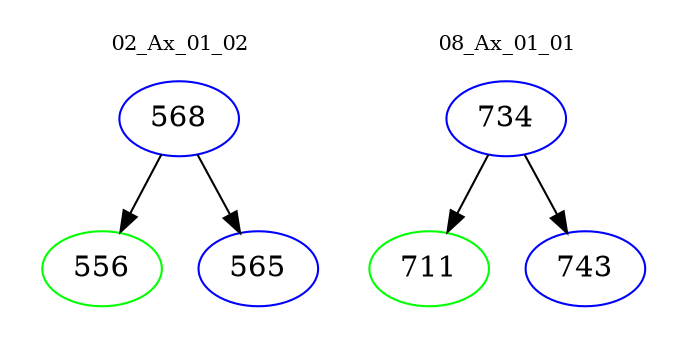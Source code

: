 digraph{
subgraph cluster_0 {
color = white
label = "02_Ax_01_02";
fontsize=10;
T0_568 [label="568", color="blue"]
T0_568 -> T0_556 [color="black"]
T0_556 [label="556", color="green"]
T0_568 -> T0_565 [color="black"]
T0_565 [label="565", color="blue"]
}
subgraph cluster_1 {
color = white
label = "08_Ax_01_01";
fontsize=10;
T1_734 [label="734", color="blue"]
T1_734 -> T1_711 [color="black"]
T1_711 [label="711", color="green"]
T1_734 -> T1_743 [color="black"]
T1_743 [label="743", color="blue"]
}
}

